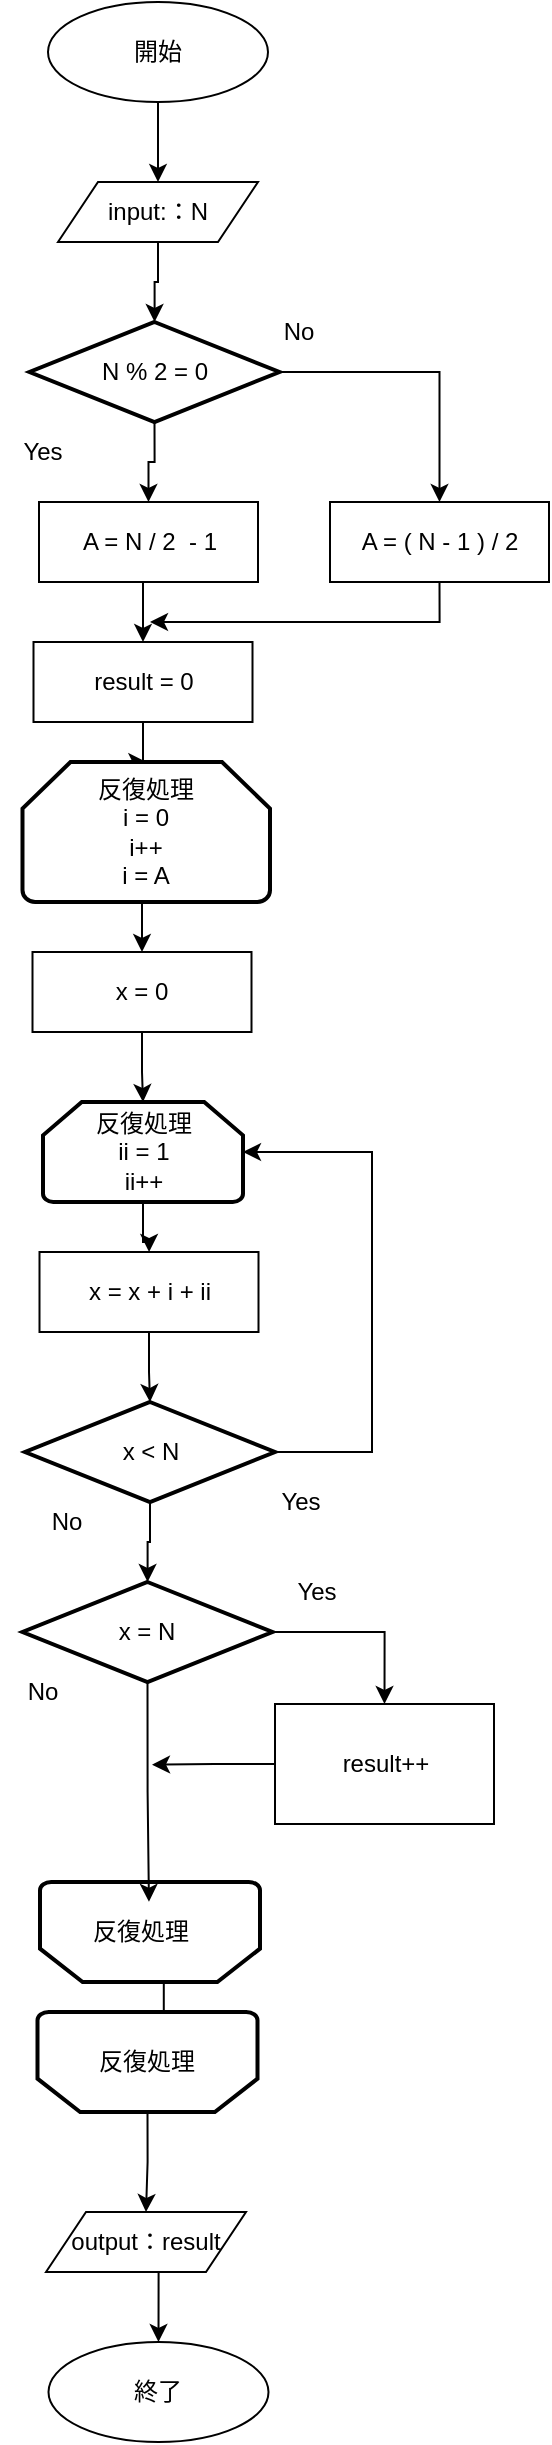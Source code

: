 <mxfile version="20.3.0" type="device"><diagram id="5SlGneeRLCopF3xvSHbZ" name="Page-1"><mxGraphModel dx="944" dy="583" grid="1" gridSize="10" guides="1" tooltips="1" connect="1" arrows="1" fold="1" page="1" pageScale="1" pageWidth="827" pageHeight="1169" math="0" shadow="0"><root><mxCell id="0"/><mxCell id="1" parent="0"/><mxCell id="GO-RbpGhfSwDOEFXF7F2-39" style="edgeStyle=orthogonalEdgeStyle;rounded=0;orthogonalLoop=1;jettySize=auto;html=1;exitX=0.5;exitY=1;exitDx=0;exitDy=0;entryX=0.5;entryY=0;entryDx=0;entryDy=0;" edge="1" parent="1" source="F0HHzf-YJnoAVH4-JHba-1" target="F0HHzf-YJnoAVH4-JHba-10"><mxGeometry relative="1" as="geometry"/></mxCell><mxCell id="F0HHzf-YJnoAVH4-JHba-1" value="開始" style="ellipse;whiteSpace=wrap;html=1;" parent="1" vertex="1"><mxGeometry x="119" y="120" width="110" height="50" as="geometry"/></mxCell><mxCell id="F0HHzf-YJnoAVH4-JHba-2" value="終了" style="ellipse;whiteSpace=wrap;html=1;" parent="1" vertex="1"><mxGeometry x="119.25" y="1290" width="110" height="50" as="geometry"/></mxCell><mxCell id="GO-RbpGhfSwDOEFXF7F2-40" style="edgeStyle=orthogonalEdgeStyle;rounded=0;orthogonalLoop=1;jettySize=auto;html=1;" edge="1" parent="1" source="F0HHzf-YJnoAVH4-JHba-10" target="GO-RbpGhfSwDOEFXF7F2-2"><mxGeometry relative="1" as="geometry"/></mxCell><mxCell id="F0HHzf-YJnoAVH4-JHba-10" value="input:：N" style="shape=parallelogram;perimeter=parallelogramPerimeter;whiteSpace=wrap;html=1;fixedSize=1;" parent="1" vertex="1"><mxGeometry x="124" y="210" width="100" height="30" as="geometry"/></mxCell><mxCell id="GO-RbpGhfSwDOEFXF7F2-24" style="edgeStyle=orthogonalEdgeStyle;rounded=0;orthogonalLoop=1;jettySize=auto;html=1;exitX=0.5;exitY=1;exitDx=0;exitDy=0;exitPerimeter=0;" edge="1" parent="1" source="6N84PvQbWmtq-UcwzcRf-1" target="GO-RbpGhfSwDOEFXF7F2-10"><mxGeometry relative="1" as="geometry"/></mxCell><mxCell id="6N84PvQbWmtq-UcwzcRf-1" value="反復処理&lt;br&gt;ii = 1&lt;br&gt;ii++" style="strokeWidth=2;html=1;shape=mxgraph.flowchart.loop_limit;whiteSpace=wrap;" parent="1" vertex="1"><mxGeometry x="116.5" y="670" width="100" height="50" as="geometry"/></mxCell><mxCell id="GO-RbpGhfSwDOEFXF7F2-31" style="edgeStyle=orthogonalEdgeStyle;rounded=0;orthogonalLoop=1;jettySize=auto;html=1;exitX=0.5;exitY=0;exitDx=0;exitDy=0;exitPerimeter=0;entryX=0.627;entryY=-0.002;entryDx=0;entryDy=0;entryPerimeter=0;" edge="1" parent="1" source="6N84PvQbWmtq-UcwzcRf-2" target="GO-RbpGhfSwDOEFXF7F2-30"><mxGeometry relative="1" as="geometry"/></mxCell><mxCell id="6N84PvQbWmtq-UcwzcRf-2" value="" style="strokeWidth=2;shape=mxgraph.flowchart.loop_limit;rotation=-180;direction=east;align=center;horizontal=1;whiteSpace=wrap;html=1;" parent="1" vertex="1"><mxGeometry x="115" y="1060" width="110" height="50" as="geometry"/></mxCell><mxCell id="6N84PvQbWmtq-UcwzcRf-3" value="反復処理" style="text;html=1;align=center;verticalAlign=middle;resizable=0;points=[];autosize=1;strokeColor=none;fillColor=none;" parent="1" vertex="1"><mxGeometry x="130" y="1070" width="70" height="30" as="geometry"/></mxCell><mxCell id="6N84PvQbWmtq-UcwzcRf-25" value="Yes" style="text;html=1;resizable=0;autosize=1;align=center;verticalAlign=middle;points=[];fillColor=none;strokeColor=none;rounded=0;" parent="1" vertex="1"><mxGeometry x="95.5" y="330" width="40" height="30" as="geometry"/></mxCell><mxCell id="6N84PvQbWmtq-UcwzcRf-26" value="No" style="text;html=1;resizable=0;autosize=1;align=center;verticalAlign=middle;points=[];fillColor=none;strokeColor=none;rounded=0;" parent="1" vertex="1"><mxGeometry x="224" y="270" width="40" height="30" as="geometry"/></mxCell><mxCell id="GO-RbpGhfSwDOEFXF7F2-36" style="edgeStyle=orthogonalEdgeStyle;rounded=0;orthogonalLoop=1;jettySize=auto;html=1;exitX=0.5;exitY=1;exitDx=0;exitDy=0;entryX=0.5;entryY=0;entryDx=0;entryDy=0;" edge="1" parent="1" source="6N84PvQbWmtq-UcwzcRf-68" target="F0HHzf-YJnoAVH4-JHba-2"><mxGeometry relative="1" as="geometry"/></mxCell><mxCell id="6N84PvQbWmtq-UcwzcRf-68" value="output：result" style="shape=parallelogram;perimeter=parallelogramPerimeter;whiteSpace=wrap;html=1;fixedSize=1;" parent="1" vertex="1"><mxGeometry x="118" y="1225" width="100" height="30" as="geometry"/></mxCell><mxCell id="GO-RbpGhfSwDOEFXF7F2-41" style="edgeStyle=orthogonalEdgeStyle;rounded=0;orthogonalLoop=1;jettySize=auto;html=1;exitX=0.5;exitY=1;exitDx=0;exitDy=0;exitPerimeter=0;" edge="1" parent="1" source="GO-RbpGhfSwDOEFXF7F2-2" target="GO-RbpGhfSwDOEFXF7F2-3"><mxGeometry relative="1" as="geometry"/></mxCell><mxCell id="GO-RbpGhfSwDOEFXF7F2-42" style="edgeStyle=orthogonalEdgeStyle;rounded=0;orthogonalLoop=1;jettySize=auto;html=1;exitX=1;exitY=0.5;exitDx=0;exitDy=0;exitPerimeter=0;" edge="1" parent="1" source="GO-RbpGhfSwDOEFXF7F2-2" target="GO-RbpGhfSwDOEFXF7F2-4"><mxGeometry relative="1" as="geometry"/></mxCell><mxCell id="GO-RbpGhfSwDOEFXF7F2-2" value="N % 2 = 0" style="strokeWidth=2;html=1;shape=mxgraph.flowchart.decision;whiteSpace=wrap;" vertex="1" parent="1"><mxGeometry x="109.75" y="280" width="125" height="50" as="geometry"/></mxCell><mxCell id="GO-RbpGhfSwDOEFXF7F2-44" style="edgeStyle=orthogonalEdgeStyle;rounded=0;orthogonalLoop=1;jettySize=auto;html=1;exitX=0.5;exitY=1;exitDx=0;exitDy=0;entryX=0.5;entryY=0;entryDx=0;entryDy=0;" edge="1" parent="1" source="GO-RbpGhfSwDOEFXF7F2-3" target="GO-RbpGhfSwDOEFXF7F2-9"><mxGeometry relative="1" as="geometry"/></mxCell><mxCell id="GO-RbpGhfSwDOEFXF7F2-3" value="A = N / 2&amp;nbsp; - 1" style="rounded=0;whiteSpace=wrap;html=1;" vertex="1" parent="1"><mxGeometry x="114.5" y="370" width="109.5" height="40" as="geometry"/></mxCell><mxCell id="GO-RbpGhfSwDOEFXF7F2-45" style="edgeStyle=orthogonalEdgeStyle;rounded=0;orthogonalLoop=1;jettySize=auto;html=1;exitX=0.5;exitY=1;exitDx=0;exitDy=0;" edge="1" parent="1" source="GO-RbpGhfSwDOEFXF7F2-4"><mxGeometry relative="1" as="geometry"><mxPoint x="170" y="430.0" as="targetPoint"/><Array as="points"><mxPoint x="315" y="430"/></Array></mxGeometry></mxCell><mxCell id="GO-RbpGhfSwDOEFXF7F2-4" value="A = ( N - 1 ) / 2" style="rounded=0;whiteSpace=wrap;html=1;" vertex="1" parent="1"><mxGeometry x="260" y="370" width="109.5" height="40" as="geometry"/></mxCell><mxCell id="GO-RbpGhfSwDOEFXF7F2-22" style="edgeStyle=orthogonalEdgeStyle;rounded=0;orthogonalLoop=1;jettySize=auto;html=1;exitX=0.5;exitY=1;exitDx=0;exitDy=0;exitPerimeter=0;" edge="1" parent="1" source="GO-RbpGhfSwDOEFXF7F2-6" target="GO-RbpGhfSwDOEFXF7F2-14"><mxGeometry relative="1" as="geometry"/></mxCell><mxCell id="GO-RbpGhfSwDOEFXF7F2-28" style="edgeStyle=orthogonalEdgeStyle;rounded=0;orthogonalLoop=1;jettySize=auto;html=1;exitX=1;exitY=0.5;exitDx=0;exitDy=0;exitPerimeter=0;entryX=1;entryY=0.5;entryDx=0;entryDy=0;entryPerimeter=0;" edge="1" parent="1" source="GO-RbpGhfSwDOEFXF7F2-6" target="6N84PvQbWmtq-UcwzcRf-1"><mxGeometry relative="1" as="geometry"><Array as="points"><mxPoint x="281" y="845"/><mxPoint x="281" y="695"/></Array></mxGeometry></mxCell><mxCell id="GO-RbpGhfSwDOEFXF7F2-6" value="x &amp;lt; N" style="strokeWidth=2;html=1;shape=mxgraph.flowchart.decision;whiteSpace=wrap;" vertex="1" parent="1"><mxGeometry x="107.5" y="820" width="125" height="50" as="geometry"/></mxCell><mxCell id="GO-RbpGhfSwDOEFXF7F2-48" style="edgeStyle=orthogonalEdgeStyle;rounded=0;orthogonalLoop=1;jettySize=auto;html=1;exitX=0.5;exitY=1;exitDx=0;exitDy=0;" edge="1" parent="1" source="GO-RbpGhfSwDOEFXF7F2-8" target="6N84PvQbWmtq-UcwzcRf-1"><mxGeometry relative="1" as="geometry"/></mxCell><mxCell id="GO-RbpGhfSwDOEFXF7F2-8" value="x = 0" style="rounded=0;whiteSpace=wrap;html=1;" vertex="1" parent="1"><mxGeometry x="111.25" y="595" width="109.5" height="40" as="geometry"/></mxCell><mxCell id="GO-RbpGhfSwDOEFXF7F2-46" style="edgeStyle=orthogonalEdgeStyle;rounded=0;orthogonalLoop=1;jettySize=auto;html=1;exitX=0.5;exitY=1;exitDx=0;exitDy=0;" edge="1" parent="1" source="GO-RbpGhfSwDOEFXF7F2-9" target="GO-RbpGhfSwDOEFXF7F2-13"><mxGeometry relative="1" as="geometry"/></mxCell><mxCell id="GO-RbpGhfSwDOEFXF7F2-9" value="result = 0" style="rounded=0;whiteSpace=wrap;html=1;" vertex="1" parent="1"><mxGeometry x="111.75" y="440" width="109.5" height="40" as="geometry"/></mxCell><mxCell id="GO-RbpGhfSwDOEFXF7F2-23" style="edgeStyle=orthogonalEdgeStyle;rounded=0;orthogonalLoop=1;jettySize=auto;html=1;exitX=0.5;exitY=1;exitDx=0;exitDy=0;" edge="1" parent="1" source="GO-RbpGhfSwDOEFXF7F2-10" target="GO-RbpGhfSwDOEFXF7F2-6"><mxGeometry relative="1" as="geometry"/></mxCell><mxCell id="GO-RbpGhfSwDOEFXF7F2-10" value="x = x + i + ii" style="rounded=0;whiteSpace=wrap;html=1;" vertex="1" parent="1"><mxGeometry x="114.75" y="745" width="109.5" height="40" as="geometry"/></mxCell><mxCell id="GO-RbpGhfSwDOEFXF7F2-11" value="No" style="text;html=1;resizable=0;autosize=1;align=center;verticalAlign=middle;points=[];fillColor=none;strokeColor=none;rounded=0;" vertex="1" parent="1"><mxGeometry x="107.5" y="865" width="40" height="30" as="geometry"/></mxCell><mxCell id="GO-RbpGhfSwDOEFXF7F2-12" value="Yes" style="text;html=1;resizable=0;autosize=1;align=center;verticalAlign=middle;points=[];fillColor=none;strokeColor=none;rounded=0;" vertex="1" parent="1"><mxGeometry x="225" y="855" width="40" height="30" as="geometry"/></mxCell><mxCell id="GO-RbpGhfSwDOEFXF7F2-47" style="edgeStyle=orthogonalEdgeStyle;rounded=0;orthogonalLoop=1;jettySize=auto;html=1;exitX=0.5;exitY=1;exitDx=0;exitDy=0;exitPerimeter=0;entryX=0.5;entryY=0;entryDx=0;entryDy=0;" edge="1" parent="1" source="GO-RbpGhfSwDOEFXF7F2-13" target="GO-RbpGhfSwDOEFXF7F2-8"><mxGeometry relative="1" as="geometry"/></mxCell><mxCell id="GO-RbpGhfSwDOEFXF7F2-13" value="反復処理&lt;br&gt;i = 0&lt;br&gt;i++&lt;br&gt;i = A" style="strokeWidth=2;html=1;shape=mxgraph.flowchart.loop_limit;whiteSpace=wrap;" vertex="1" parent="1"><mxGeometry x="106.25" y="500" width="123.75" height="70" as="geometry"/></mxCell><mxCell id="GO-RbpGhfSwDOEFXF7F2-18" style="edgeStyle=orthogonalEdgeStyle;rounded=0;orthogonalLoop=1;jettySize=auto;html=1;exitX=0.5;exitY=1;exitDx=0;exitDy=0;exitPerimeter=0;entryX=0.564;entryY=-0.004;entryDx=0;entryDy=0;entryPerimeter=0;" edge="1" parent="1" source="GO-RbpGhfSwDOEFXF7F2-14" target="6N84PvQbWmtq-UcwzcRf-3"><mxGeometry relative="1" as="geometry"/></mxCell><mxCell id="GO-RbpGhfSwDOEFXF7F2-20" style="edgeStyle=orthogonalEdgeStyle;rounded=0;orthogonalLoop=1;jettySize=auto;html=1;exitX=1;exitY=0.5;exitDx=0;exitDy=0;exitPerimeter=0;entryX=0.5;entryY=0;entryDx=0;entryDy=0;" edge="1" parent="1" source="GO-RbpGhfSwDOEFXF7F2-14" target="GO-RbpGhfSwDOEFXF7F2-17"><mxGeometry relative="1" as="geometry"/></mxCell><mxCell id="GO-RbpGhfSwDOEFXF7F2-14" value="x = N" style="strokeWidth=2;html=1;shape=mxgraph.flowchart.decision;whiteSpace=wrap;" vertex="1" parent="1"><mxGeometry x="106.25" y="910" width="125" height="50" as="geometry"/></mxCell><mxCell id="GO-RbpGhfSwDOEFXF7F2-15" value="Yes" style="text;html=1;resizable=0;autosize=1;align=center;verticalAlign=middle;points=[];fillColor=none;strokeColor=none;rounded=0;" vertex="1" parent="1"><mxGeometry x="232.5" y="900" width="40" height="30" as="geometry"/></mxCell><mxCell id="GO-RbpGhfSwDOEFXF7F2-16" value="No" style="text;html=1;resizable=0;autosize=1;align=center;verticalAlign=middle;points=[];fillColor=none;strokeColor=none;rounded=0;" vertex="1" parent="1"><mxGeometry x="95.5" y="950" width="40" height="30" as="geometry"/></mxCell><mxCell id="GO-RbpGhfSwDOEFXF7F2-19" style="edgeStyle=orthogonalEdgeStyle;rounded=0;orthogonalLoop=1;jettySize=auto;html=1;exitX=0;exitY=0.5;exitDx=0;exitDy=0;" edge="1" parent="1" source="GO-RbpGhfSwDOEFXF7F2-17"><mxGeometry relative="1" as="geometry"><mxPoint x="171" y="1001.333" as="targetPoint"/></mxGeometry></mxCell><mxCell id="GO-RbpGhfSwDOEFXF7F2-17" value="result++" style="rounded=0;whiteSpace=wrap;html=1;" vertex="1" parent="1"><mxGeometry x="232.5" y="971" width="109.5" height="60" as="geometry"/></mxCell><mxCell id="GO-RbpGhfSwDOEFXF7F2-35" style="edgeStyle=orthogonalEdgeStyle;rounded=0;orthogonalLoop=1;jettySize=auto;html=1;exitX=0.5;exitY=0;exitDx=0;exitDy=0;exitPerimeter=0;" edge="1" parent="1" source="GO-RbpGhfSwDOEFXF7F2-29" target="6N84PvQbWmtq-UcwzcRf-68"><mxGeometry relative="1" as="geometry"/></mxCell><mxCell id="GO-RbpGhfSwDOEFXF7F2-29" value="" style="strokeWidth=2;shape=mxgraph.flowchart.loop_limit;rotation=-180;direction=east;align=center;horizontal=1;whiteSpace=wrap;html=1;" vertex="1" parent="1"><mxGeometry x="113.75" y="1125" width="110" height="50" as="geometry"/></mxCell><mxCell id="GO-RbpGhfSwDOEFXF7F2-30" value="反復処理" style="text;html=1;align=center;verticalAlign=middle;resizable=0;points=[];autosize=1;strokeColor=none;fillColor=none;" vertex="1" parent="1"><mxGeometry x="133" y="1135" width="70" height="30" as="geometry"/></mxCell></root></mxGraphModel></diagram></mxfile>